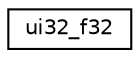 digraph "Graphical Class Hierarchy"
{
  edge [fontname="Helvetica",fontsize="10",labelfontname="Helvetica",labelfontsize="10"];
  node [fontname="Helvetica",fontsize="10",shape=record];
  rankdir="LR";
  Node0 [label="ui32_f32",height=0.2,width=0.4,color="black", fillcolor="white", style="filled",URL="$unionui32__f32.html"];
}
